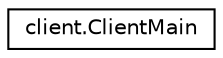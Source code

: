 digraph "Graphical Class Hierarchy"
{
  edge [fontname="Helvetica",fontsize="10",labelfontname="Helvetica",labelfontsize="10"];
  node [fontname="Helvetica",fontsize="10",shape=record];
  rankdir="LR";
  Node0 [label="client.ClientMain",height=0.2,width=0.4,color="black", fillcolor="white", style="filled",URL="$classclient_1_1_client_main.html"];
}
